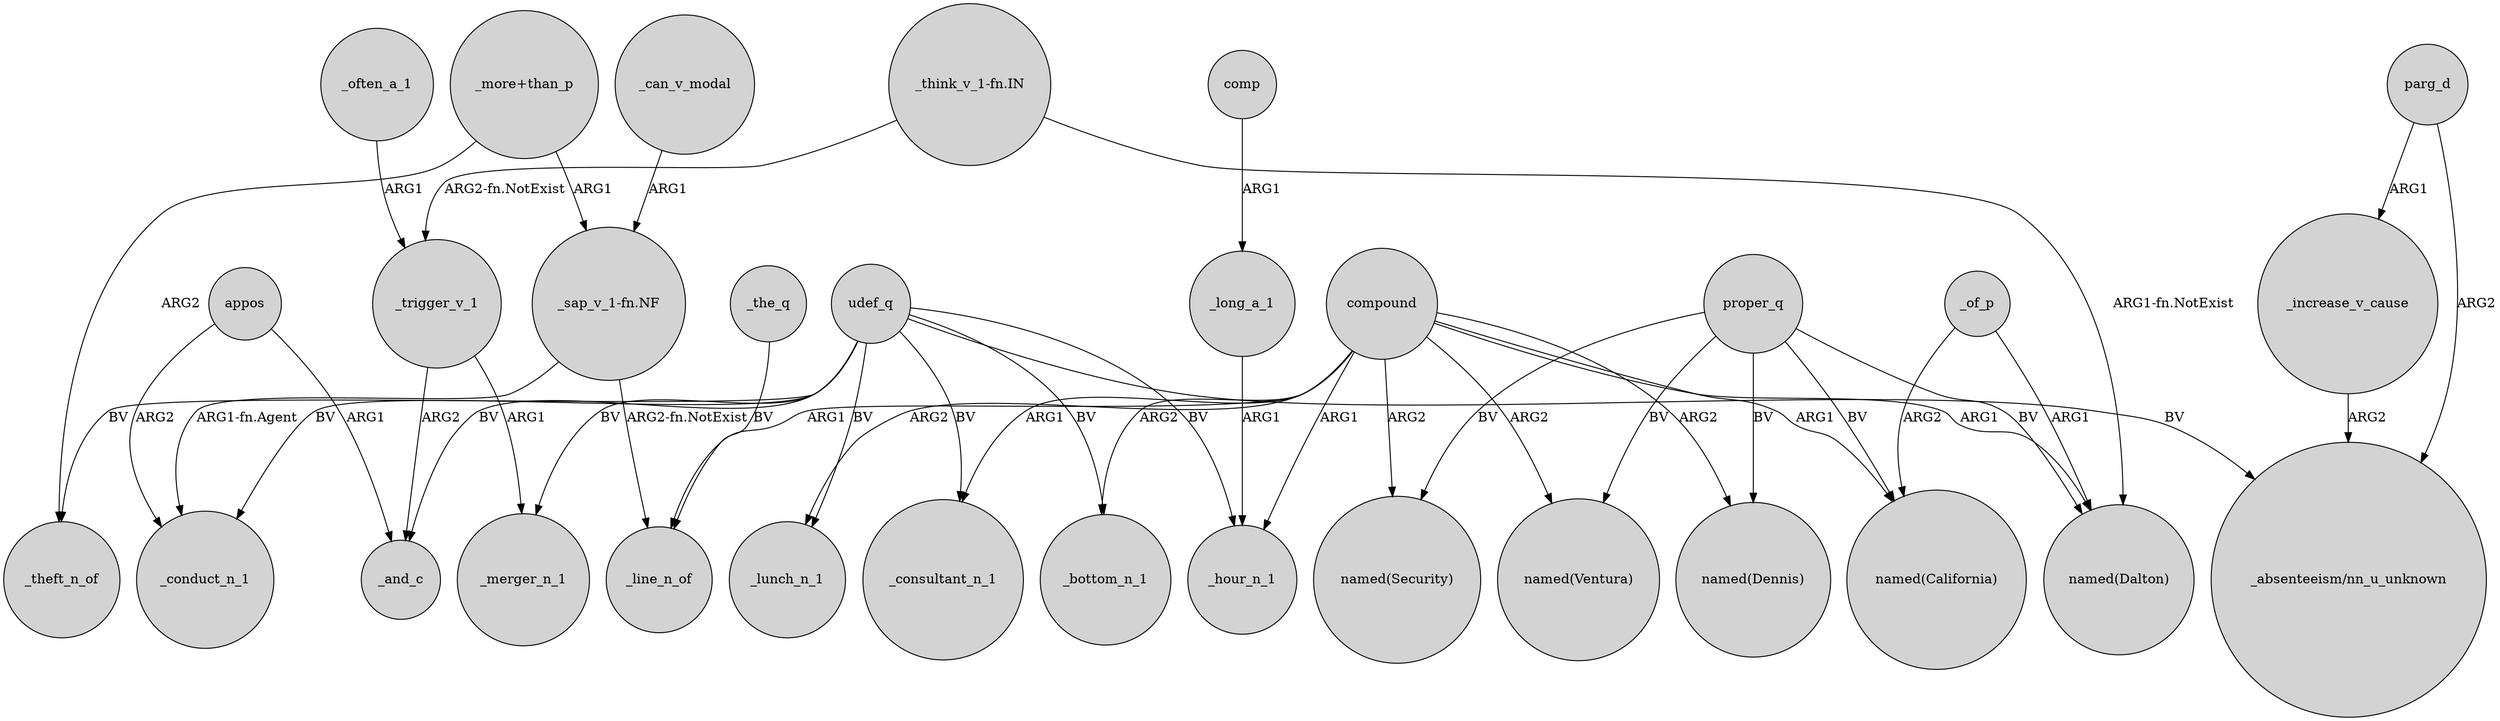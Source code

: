digraph {
	node [shape=circle style=filled]
	_often_a_1 -> _trigger_v_1 [label=ARG1]
	udef_q -> _theft_n_of [label=BV]
	_of_p -> "named(California)" [label=ARG2]
	appos -> _conduct_n_1 [label=ARG2]
	compound -> _hour_n_1 [label=ARG1]
	_increase_v_cause -> "_absenteeism/nn_u_unknown" [label=ARG2]
	"_think_v_1-fn.IN" -> _trigger_v_1 [label="ARG2-fn.NotExist"]
	_can_v_modal -> "_sap_v_1-fn.NF" [label=ARG1]
	proper_q -> "named(Ventura)" [label=BV]
	appos -> _and_c [label=ARG1]
	_trigger_v_1 -> _merger_n_1 [label=ARG1]
	compound -> _bottom_n_1 [label=ARG2]
	_the_q -> _line_n_of [label=BV]
	_long_a_1 -> _hour_n_1 [label=ARG1]
	compound -> "named(Ventura)" [label=ARG2]
	udef_q -> _hour_n_1 [label=BV]
	proper_q -> "named(California)" [label=BV]
	compound -> "named(Security)" [label=ARG2]
	"_think_v_1-fn.IN" -> "named(Dalton)" [label="ARG1-fn.NotExist"]
	compound -> "named(Dennis)" [label=ARG2]
	compound -> _lunch_n_1 [label=ARG2]
	"_sap_v_1-fn.NF" -> _line_n_of [label="ARG2-fn.NotExist"]
	compound -> _consultant_n_1 [label=ARG1]
	"_more+than_p" -> "_sap_v_1-fn.NF" [label=ARG1]
	proper_q -> "named(Dalton)" [label=BV]
	compound -> "named(California)" [label=ARG1]
	compound -> _line_n_of [label=ARG1]
	udef_q -> _bottom_n_1 [label=BV]
	"_sap_v_1-fn.NF" -> _conduct_n_1 [label="ARG1-fn.Agent"]
	udef_q -> "_absenteeism/nn_u_unknown" [label=BV]
	parg_d -> _increase_v_cause [label=ARG1]
	compound -> "named(Dalton)" [label=ARG1]
	udef_q -> _conduct_n_1 [label=BV]
	parg_d -> "_absenteeism/nn_u_unknown" [label=ARG2]
	udef_q -> _consultant_n_1 [label=BV]
	proper_q -> "named(Security)" [label=BV]
	udef_q -> _lunch_n_1 [label=BV]
	udef_q -> _and_c [label=BV]
	udef_q -> _merger_n_1 [label=BV]
	proper_q -> "named(Dennis)" [label=BV]
	_trigger_v_1 -> _and_c [label=ARG2]
	comp -> _long_a_1 [label=ARG1]
	_of_p -> "named(Dalton)" [label=ARG1]
	"_more+than_p" -> _theft_n_of [label=ARG2]
}
